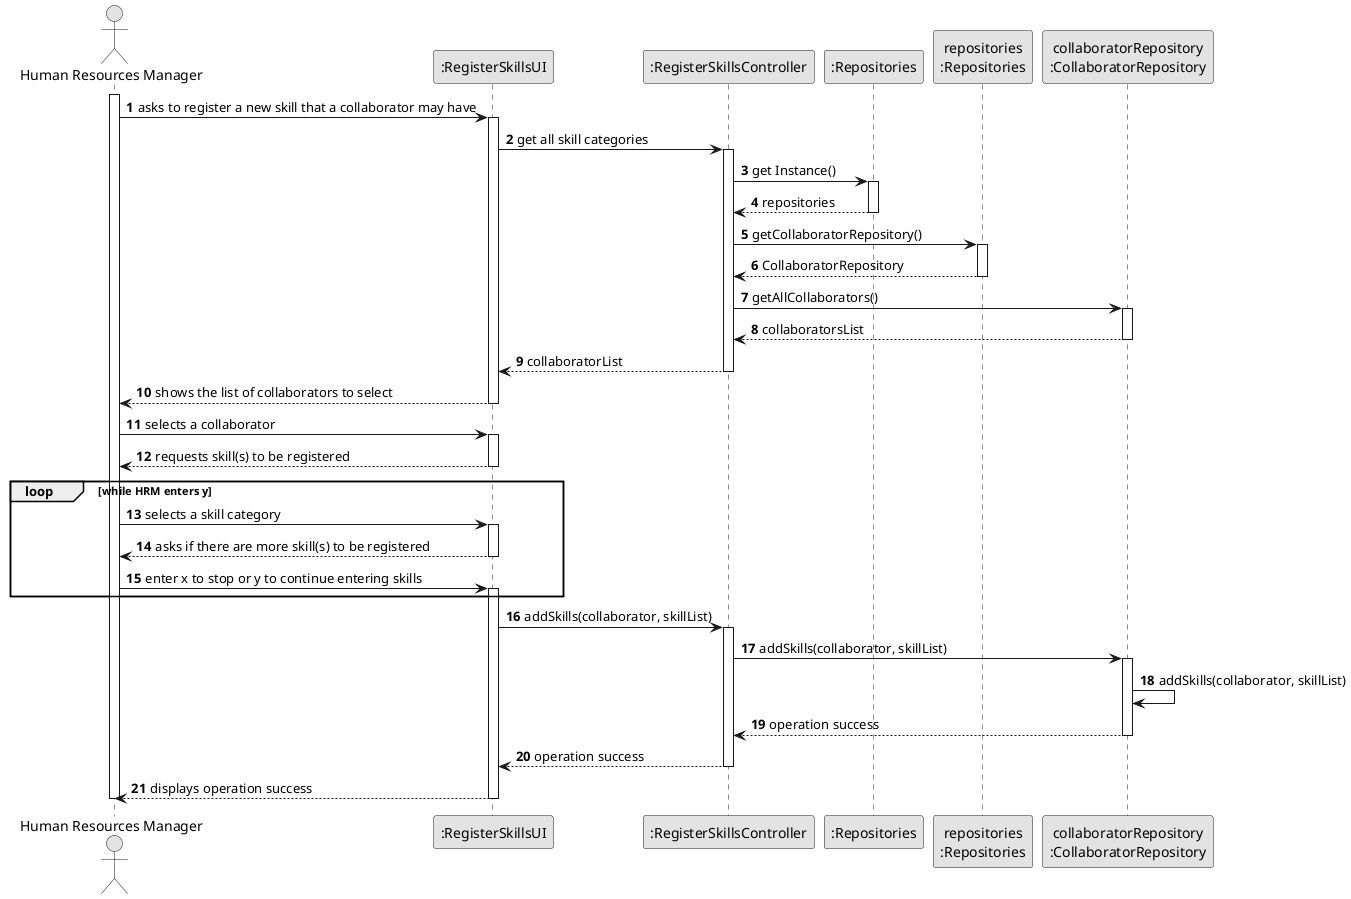 @startuml
'https://plantuml.com/sequence-diagram
skinparam monochrome true
skinparam packageStyle rectangle
skinparam shadowing false

autonumber

'hide footbox
actor "Human Resources Manager" as HRM
participant ":RegisterSkillsUI" as RSUI
participant ":RegisterSkillsController" as RSC
participant ":Repositories" as R
participant "repositories\n:Repositories" as RR
participant "collaboratorRepository\n:CollaboratorRepository" as TCR

activate HRM
HRM -> RSUI: asks to register a new skill that a collaborator may have
activate RSUI
    RSUI -> RSC: get all skill categories
    activate RSC
        RSC -> R: get Instance()
        activate R
        RSC <-- R: repositories
        deactivate R
        RSC -> RR: getCollaboratorRepository()
        activate RR
        RSC <-- RR: CollaboratorRepository
        deactivate RR
        RSC -> TCR: getAllCollaborators()
        activate TCR
        RSC <-- TCR: collaboratorsList
        deactivate TCR
    RSUI <-- RSC: collaboratorList
    deactivate RSC
HRM <-- RSUI : shows the list of collaborators to select
deactivate RSUI
HRM -> RSUI: selects a collaborator
activate RSUI
RSUI --> HRM: requests skill(s) to be registered

loop while HRM enters y
deactivate RSUI
HRM -> RSUI: selects a skill category
activate RSUI
HRM <-- RSUI: asks if there are more skill(s) to be registered
deactivate RSUI
HRM -> RSUI: enter x to stop or y to continue entering skills
activate RSUI
end
    RSUI -> RSC: addSkills(collaborator, skillList)
    activate RSC
        RSC -> TCR  : addSkills(collaborator, skillList)
        activate TCR
            TCR -> TCR  : addSkills(collaborator, skillList)
            RSC <-- TCR : operation success
        deactivate TCR
        RSUI <-- RSC: operation success
    deactivate RSC
HRM <-- RSUI: displays operation success
deactivate RSUI
deactivate HRM
@enduml